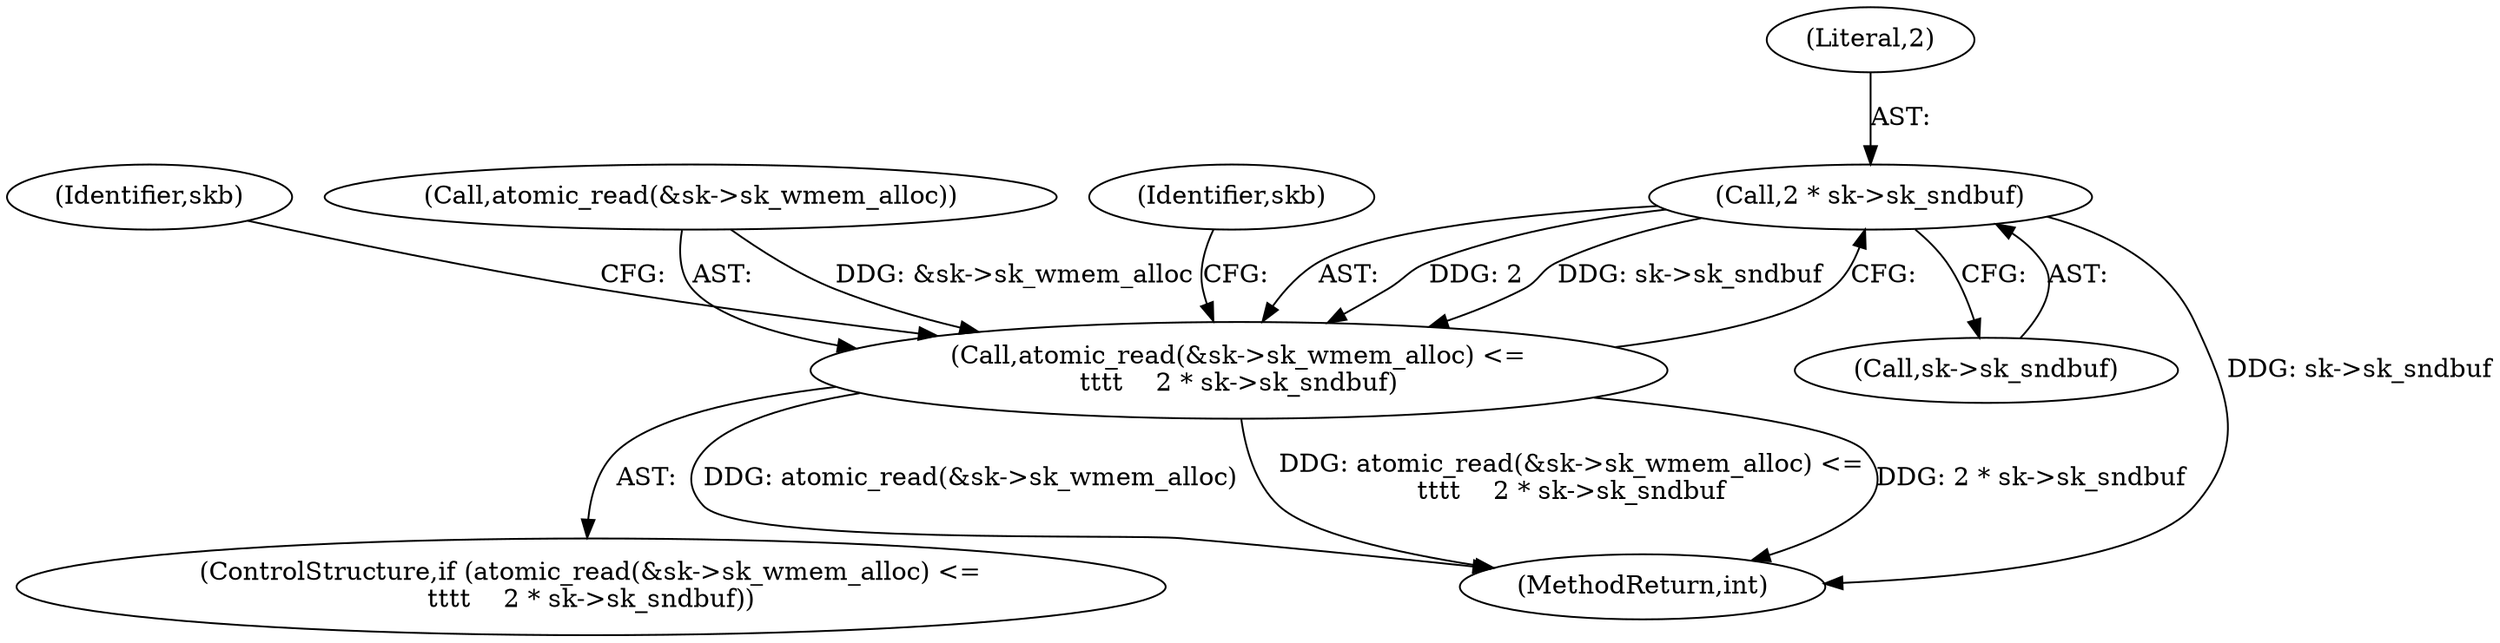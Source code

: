 digraph "0_linux_2811ebac2521ceac84f2bdae402455baa6a7fb47@pointer" {
"1000941" [label="(Call,2 * sk->sk_sndbuf)"];
"1000935" [label="(Call,atomic_read(&sk->sk_wmem_alloc) <=\n\t\t\t\t    2 * sk->sk_sndbuf)"];
"1000934" [label="(ControlStructure,if (atomic_read(&sk->sk_wmem_alloc) <=\n\t\t\t\t    2 * sk->sk_sndbuf))"];
"1000960" [label="(Identifier,skb)"];
"1000941" [label="(Call,2 * sk->sk_sndbuf)"];
"1000936" [label="(Call,atomic_read(&sk->sk_wmem_alloc))"];
"1000947" [label="(Identifier,skb)"];
"1000942" [label="(Literal,2)"];
"1000943" [label="(Call,sk->sk_sndbuf)"];
"1000935" [label="(Call,atomic_read(&sk->sk_wmem_alloc) <=\n\t\t\t\t    2 * sk->sk_sndbuf)"];
"1001341" [label="(MethodReturn,int)"];
"1000941" -> "1000935"  [label="AST: "];
"1000941" -> "1000943"  [label="CFG: "];
"1000942" -> "1000941"  [label="AST: "];
"1000943" -> "1000941"  [label="AST: "];
"1000935" -> "1000941"  [label="CFG: "];
"1000941" -> "1001341"  [label="DDG: sk->sk_sndbuf"];
"1000941" -> "1000935"  [label="DDG: 2"];
"1000941" -> "1000935"  [label="DDG: sk->sk_sndbuf"];
"1000935" -> "1000934"  [label="AST: "];
"1000936" -> "1000935"  [label="AST: "];
"1000947" -> "1000935"  [label="CFG: "];
"1000960" -> "1000935"  [label="CFG: "];
"1000935" -> "1001341"  [label="DDG: atomic_read(&sk->sk_wmem_alloc)"];
"1000935" -> "1001341"  [label="DDG: atomic_read(&sk->sk_wmem_alloc) <=\n\t\t\t\t    2 * sk->sk_sndbuf"];
"1000935" -> "1001341"  [label="DDG: 2 * sk->sk_sndbuf"];
"1000936" -> "1000935"  [label="DDG: &sk->sk_wmem_alloc"];
}
